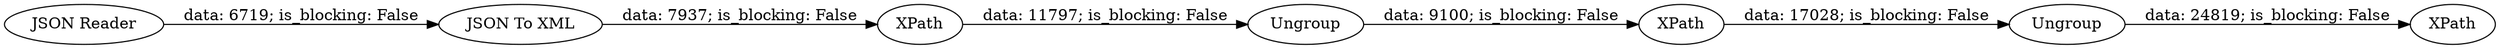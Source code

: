 digraph {
	"-3639860854750613992_27" [label=XPath]
	"-3639860854750613992_23" [label=Ungroup]
	"-3639860854750613992_21" [label="JSON To XML"]
	"-3639860854750613992_22" [label=XPath]
	"-3639860854750613992_24" [label=XPath]
	"-3639860854750613992_11" [label="JSON Reader"]
	"-3639860854750613992_26" [label=Ungroup]
	"-3639860854750613992_22" -> "-3639860854750613992_23" [label="data: 11797; is_blocking: False"]
	"-3639860854750613992_21" -> "-3639860854750613992_22" [label="data: 7937; is_blocking: False"]
	"-3639860854750613992_11" -> "-3639860854750613992_21" [label="data: 6719; is_blocking: False"]
	"-3639860854750613992_26" -> "-3639860854750613992_27" [label="data: 24819; is_blocking: False"]
	"-3639860854750613992_23" -> "-3639860854750613992_24" [label="data: 9100; is_blocking: False"]
	"-3639860854750613992_24" -> "-3639860854750613992_26" [label="data: 17028; is_blocking: False"]
	rankdir=LR
}
